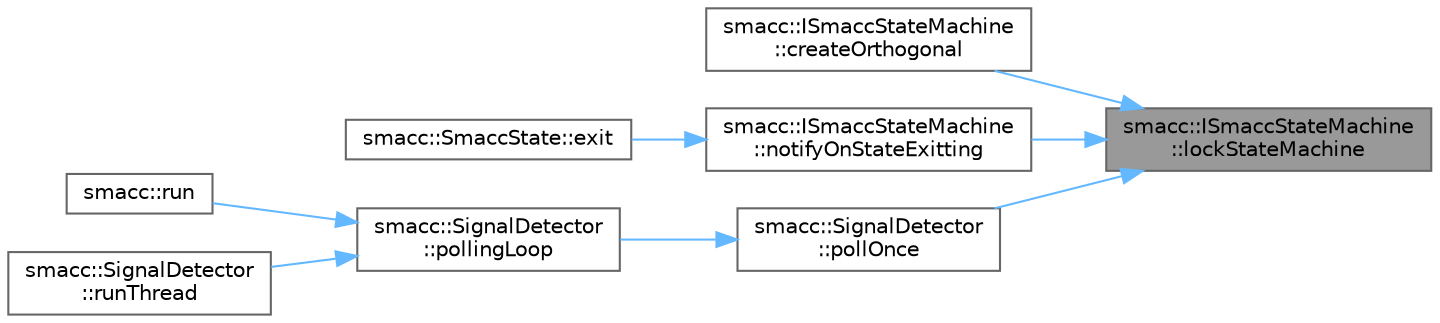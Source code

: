 digraph "smacc::ISmaccStateMachine::lockStateMachine"
{
 // LATEX_PDF_SIZE
  bgcolor="transparent";
  edge [fontname=Helvetica,fontsize=10,labelfontname=Helvetica,labelfontsize=10];
  node [fontname=Helvetica,fontsize=10,shape=box,height=0.2,width=0.4];
  rankdir="RL";
  Node1 [label="smacc::ISmaccStateMachine\l::lockStateMachine",height=0.2,width=0.4,color="gray40", fillcolor="grey60", style="filled", fontcolor="black",tooltip=" "];
  Node1 -> Node2 [dir="back",color="steelblue1",style="solid"];
  Node2 [label="smacc::ISmaccStateMachine\l::createOrthogonal",height=0.2,width=0.4,color="grey40", fillcolor="white", style="filled",URL="$classsmacc_1_1ISmaccStateMachine.html#a9155cf3d1877255d70b0bd71648734a3",tooltip=" "];
  Node1 -> Node3 [dir="back",color="steelblue1",style="solid"];
  Node3 [label="smacc::ISmaccStateMachine\l::notifyOnStateExitting",height=0.2,width=0.4,color="grey40", fillcolor="white", style="filled",URL="$classsmacc_1_1ISmaccStateMachine.html#a707c36f8b02eeed1af624dd36a5a4957",tooltip=" "];
  Node3 -> Node4 [dir="back",color="steelblue1",style="solid"];
  Node4 [label="smacc::SmaccState::exit",height=0.2,width=0.4,color="grey40", fillcolor="white", style="filled",URL="$classsmacc_1_1SmaccState.html#a34b22a3b1af1796f2bdc1383eeef3a74",tooltip=" "];
  Node1 -> Node5 [dir="back",color="steelblue1",style="solid"];
  Node5 [label="smacc::SignalDetector\l::pollOnce",height=0.2,width=0.4,color="grey40", fillcolor="white", style="filled",URL="$classsmacc_1_1SignalDetector.html#a9a116479e23259f3a5d5d4a47278afd5",tooltip=" "];
  Node5 -> Node6 [dir="back",color="steelblue1",style="solid"];
  Node6 [label="smacc::SignalDetector\l::pollingLoop",height=0.2,width=0.4,color="grey40", fillcolor="white", style="filled",URL="$classsmacc_1_1SignalDetector.html#a2665e66cdae9f6533c64bbcecf3fa199",tooltip=" "];
  Node6 -> Node7 [dir="back",color="steelblue1",style="solid"];
  Node7 [label="smacc::run",height=0.2,width=0.4,color="grey40", fillcolor="white", style="filled",URL="$namespacesmacc.html#abb2d82c007c5d3b0d857d2f3c3771edd",tooltip=" "];
  Node6 -> Node8 [dir="back",color="steelblue1",style="solid"];
  Node8 [label="smacc::SignalDetector\l::runThread",height=0.2,width=0.4,color="grey40", fillcolor="white", style="filled",URL="$classsmacc_1_1SignalDetector.html#a48b3fee853ddcb25732408b22ecfcf39",tooltip=" "];
}
